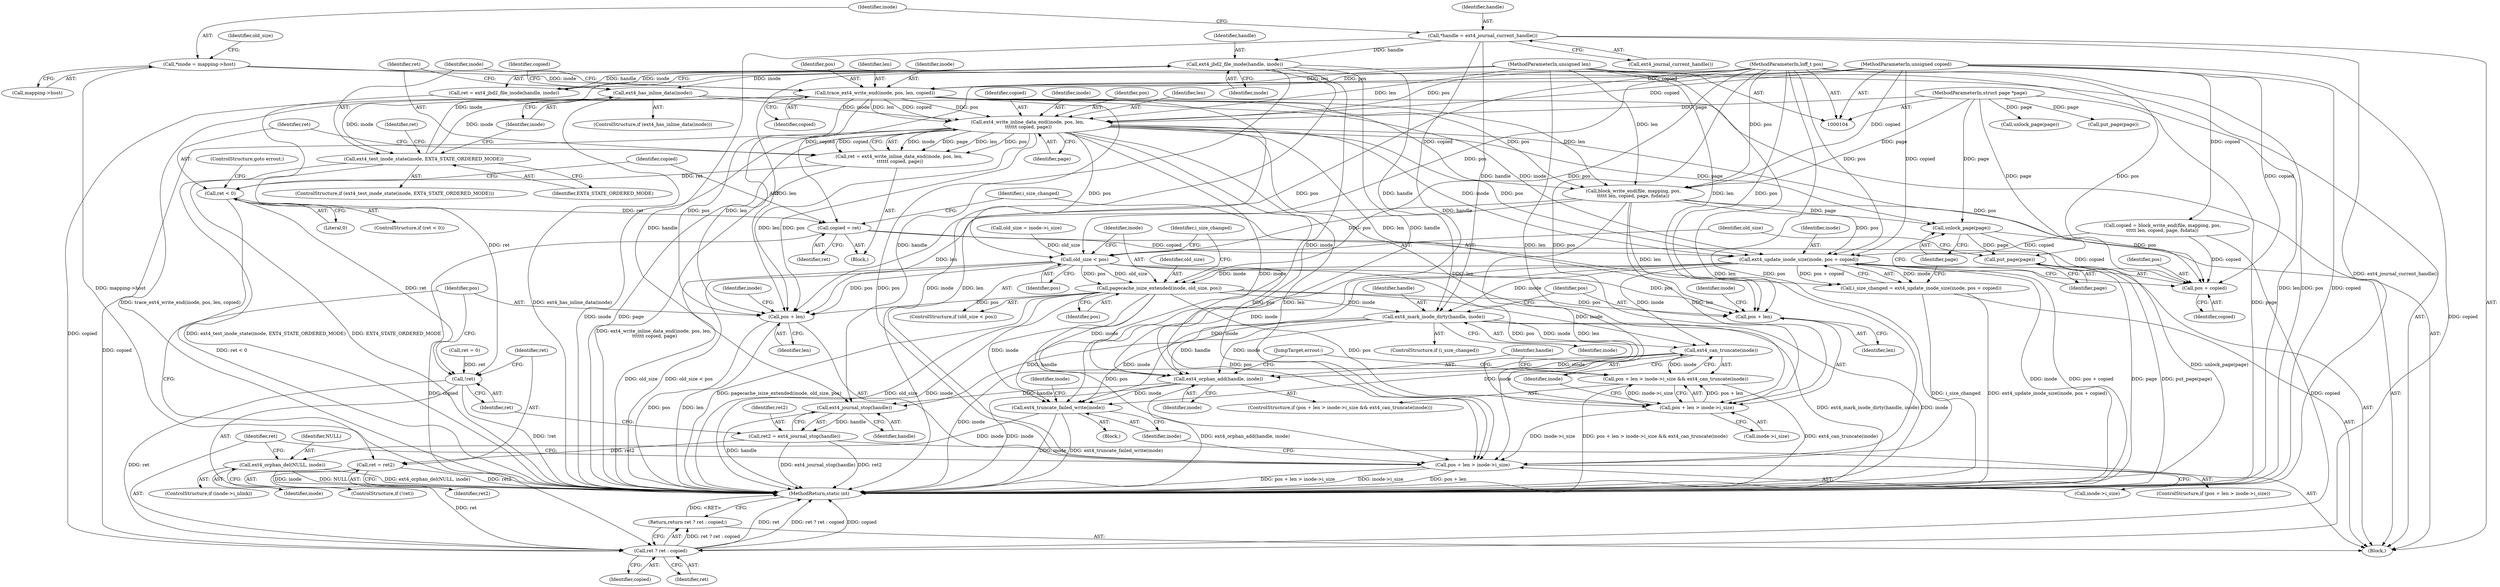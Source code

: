 digraph "1_linux_06bd3c36a733ac27962fea7d6f47168841376824_0@API" {
"1000167" [label="(Call,ext4_write_inline_data_end(inode, pos, len,\n \t\t\t\t\t\t copied, page))"];
"1000162" [label="(Call,ext4_has_inline_data(inode))"];
"1000150" [label="(Call,ext4_jbd2_file_inode(handle, inode))"];
"1000114" [label="(Call,*handle = ext4_journal_current_handle())"];
"1000144" [label="(Call,ext4_test_inode_state(inode, EXT4_STATE_ORDERED_MODE))"];
"1000138" [label="(Call,trace_ext4_write_end(inode, pos, len, copied))"];
"1000118" [label="(Call,*inode = mapping->host)"];
"1000107" [label="(MethodParameterIn,loff_t pos)"];
"1000108" [label="(MethodParameterIn,unsigned len)"];
"1000109" [label="(MethodParameterIn,unsigned copied)"];
"1000110" [label="(MethodParameterIn,struct page *page)"];
"1000165" [label="(Call,ret = ext4_write_inline_data_end(inode, pos, len,\n \t\t\t\t\t\t copied, page))"];
"1000174" [label="(Call,ret < 0)"];
"1000178" [label="(Call,copied = ret)"];
"1000194" [label="(Call,ext4_update_inode_size(inode, pos + copied))"];
"1000192" [label="(Call,i_size_changed = ext4_update_inode_size(inode, pos + copied))"];
"1000207" [label="(Call,pagecache_isize_extended(inode, old_size, pos))"];
"1000213" [label="(Call,ext4_mark_inode_dirty(handle, inode))"];
"1000225" [label="(Call,ext4_can_truncate(inode))"];
"1000217" [label="(Call,pos + len > inode->i_size && ext4_can_truncate(inode))"];
"1000227" [label="(Call,ext4_orphan_add(handle, inode))"];
"1000233" [label="(Call,ext4_journal_stop(handle))"];
"1000231" [label="(Call,ret2 = ext4_journal_stop(handle))"];
"1000238" [label="(Call,ret = ret2)"];
"1000260" [label="(Call,ret ? ret : copied)"];
"1000259" [label="(Return,return ret ? ret : copied;)"];
"1000250" [label="(Call,ext4_truncate_failed_write(inode))"];
"1000256" [label="(Call,ext4_orphan_del(NULL, inode))"];
"1000218" [label="(Call,pos + len > inode->i_size)"];
"1000242" [label="(Call,pos + len > inode->i_size)"];
"1000219" [label="(Call,pos + len)"];
"1000243" [label="(Call,pos + len)"];
"1000196" [label="(Call,pos + copied)"];
"1000236" [label="(Call,!ret)"];
"1000199" [label="(Call,unlock_page(page))"];
"1000201" [label="(Call,put_page(page))"];
"1000204" [label="(Call,old_size < pos)"];
"1000251" [label="(Identifier,inode)"];
"1000230" [label="(JumpTarget,errout:)"];
"1000114" [label="(Call,*handle = ext4_journal_current_handle())"];
"1000124" [label="(Call,old_size = inode->i_size)"];
"1000184" [label="(Call,block_write_end(file, mapping, pos,\n\t\t\t\t\t len, copied, page, fsdata))"];
"1000171" [label="(Identifier,copied)"];
"1000107" [label="(MethodParameterIn,loff_t pos)"];
"1000232" [label="(Identifier,ret2)"];
"1000222" [label="(Call,inode->i_size)"];
"1000256" [label="(Call,ext4_orphan_del(NULL, inode))"];
"1000141" [label="(Identifier,len)"];
"1000206" [label="(Identifier,pos)"];
"1000258" [label="(Identifier,inode)"];
"1000125" [label="(Identifier,old_size)"];
"1000252" [label="(ControlStructure,if (inode->i_nlink))"];
"1000199" [label="(Call,unlock_page(page))"];
"1000202" [label="(Identifier,page)"];
"1000214" [label="(Identifier,handle)"];
"1000151" [label="(Identifier,handle)"];
"1000130" [label="(Call,ret = 0)"];
"1000176" [label="(Literal,0)"];
"1000172" [label="(Identifier,page)"];
"1000150" [label="(Call,ext4_jbd2_file_inode(handle, inode))"];
"1000229" [label="(Identifier,inode)"];
"1000209" [label="(Identifier,old_size)"];
"1000145" [label="(Identifier,inode)"];
"1000167" [label="(Call,ext4_write_inline_data_end(inode, pos, len,\n \t\t\t\t\t\t copied, page))"];
"1000241" [label="(ControlStructure,if (pos + len > inode->i_size))"];
"1000215" [label="(Identifier,inode)"];
"1000196" [label="(Call,pos + copied)"];
"1000192" [label="(Call,i_size_changed = ext4_update_inode_size(inode, pos + copied))"];
"1000234" [label="(Identifier,handle)"];
"1000168" [label="(Identifier,inode)"];
"1000236" [label="(Call,!ret)"];
"1000177" [label="(ControlStructure,goto errout;)"];
"1000144" [label="(Call,ext4_test_inode_state(inode, EXT4_STATE_ORDERED_MODE))"];
"1000263" [label="(Identifier,copied)"];
"1000195" [label="(Identifier,inode)"];
"1000194" [label="(Call,ext4_update_inode_size(inode, pos + copied))"];
"1000198" [label="(Identifier,copied)"];
"1000231" [label="(Call,ret2 = ext4_journal_stop(handle))"];
"1000239" [label="(Identifier,ret)"];
"1000143" [label="(ControlStructure,if (ext4_test_inode_state(inode, EXT4_STATE_ORDERED_MODE)))"];
"1000161" [label="(ControlStructure,if (ext4_has_inline_data(inode)))"];
"1000164" [label="(Block,)"];
"1000197" [label="(Identifier,pos)"];
"1000213" [label="(Call,ext4_mark_inode_dirty(handle, inode))"];
"1000204" [label="(Call,old_size < pos)"];
"1000119" [label="(Identifier,inode)"];
"1000219" [label="(Call,pos + len)"];
"1000162" [label="(Call,ext4_has_inline_data(inode))"];
"1000260" [label="(Call,ret ? ret : copied)"];
"1000165" [label="(Call,ret = ext4_write_inline_data_end(inode, pos, len,\n \t\t\t\t\t\t copied, page))"];
"1000226" [label="(Identifier,inode)"];
"1000152" [label="(Identifier,inode)"];
"1000240" [label="(Identifier,ret2)"];
"1000212" [label="(Identifier,i_size_changed)"];
"1000146" [label="(Identifier,EXT4_STATE_ORDERED_MODE)"];
"1000120" [label="(Call,mapping->host)"];
"1000208" [label="(Identifier,inode)"];
"1000116" [label="(Call,ext4_journal_current_handle())"];
"1000112" [label="(Block,)"];
"1000249" [label="(Block,)"];
"1000218" [label="(Call,pos + len > inode->i_size)"];
"1000228" [label="(Identifier,handle)"];
"1000225" [label="(Call,ext4_can_truncate(inode))"];
"1000244" [label="(Identifier,pos)"];
"1000261" [label="(Identifier,ret)"];
"1000149" [label="(Identifier,ret)"];
"1000233" [label="(Call,ext4_journal_stop(handle))"];
"1000142" [label="(Identifier,copied)"];
"1000183" [label="(Identifier,copied)"];
"1000207" [label="(Call,pagecache_isize_extended(inode, old_size, pos))"];
"1000110" [label="(MethodParameterIn,struct page *page)"];
"1000169" [label="(Identifier,pos)"];
"1000158" [label="(Call,put_page(page))"];
"1000166" [label="(Identifier,ret)"];
"1000235" [label="(ControlStructure,if (!ret))"];
"1000221" [label="(Identifier,len)"];
"1000148" [label="(Call,ret = ext4_jbd2_file_inode(handle, inode))"];
"1000193" [label="(Identifier,i_size_changed)"];
"1000220" [label="(Identifier,pos)"];
"1000238" [label="(Call,ret = ret2)"];
"1000245" [label="(Identifier,len)"];
"1000246" [label="(Call,inode->i_size)"];
"1000262" [label="(Identifier,ret)"];
"1000139" [label="(Identifier,inode)"];
"1000175" [label="(Identifier,ret)"];
"1000259" [label="(Return,return ret ? ret : copied;)"];
"1000257" [label="(Identifier,NULL)"];
"1000250" [label="(Call,ext4_truncate_failed_write(inode))"];
"1000108" [label="(MethodParameterIn,unsigned len)"];
"1000242" [label="(Call,pos + len > inode->i_size)"];
"1000200" [label="(Identifier,page)"];
"1000201" [label="(Call,put_page(page))"];
"1000210" [label="(Identifier,pos)"];
"1000179" [label="(Identifier,copied)"];
"1000178" [label="(Call,copied = ret)"];
"1000237" [label="(Identifier,ret)"];
"1000163" [label="(Identifier,inode)"];
"1000264" [label="(MethodReturn,static int)"];
"1000118" [label="(Call,*inode = mapping->host)"];
"1000223" [label="(Identifier,inode)"];
"1000138" [label="(Call,trace_ext4_write_end(inode, pos, len, copied))"];
"1000227" [label="(Call,ext4_orphan_add(handle, inode))"];
"1000180" [label="(Identifier,ret)"];
"1000216" [label="(ControlStructure,if (pos + len > inode->i_size && ext4_can_truncate(inode)))"];
"1000140" [label="(Identifier,pos)"];
"1000205" [label="(Identifier,old_size)"];
"1000156" [label="(Call,unlock_page(page))"];
"1000203" [label="(ControlStructure,if (old_size < pos))"];
"1000243" [label="(Call,pos + len)"];
"1000109" [label="(MethodParameterIn,unsigned copied)"];
"1000170" [label="(Identifier,len)"];
"1000174" [label="(Call,ret < 0)"];
"1000254" [label="(Identifier,inode)"];
"1000211" [label="(ControlStructure,if (i_size_changed))"];
"1000247" [label="(Identifier,inode)"];
"1000173" [label="(ControlStructure,if (ret < 0))"];
"1000115" [label="(Identifier,handle)"];
"1000217" [label="(Call,pos + len > inode->i_size && ext4_can_truncate(inode))"];
"1000182" [label="(Call,copied = block_write_end(file, mapping, pos,\n\t\t\t\t\t len, copied, page, fsdata))"];
"1000167" -> "1000165"  [label="AST: "];
"1000167" -> "1000172"  [label="CFG: "];
"1000168" -> "1000167"  [label="AST: "];
"1000169" -> "1000167"  [label="AST: "];
"1000170" -> "1000167"  [label="AST: "];
"1000171" -> "1000167"  [label="AST: "];
"1000172" -> "1000167"  [label="AST: "];
"1000165" -> "1000167"  [label="CFG: "];
"1000167" -> "1000264"  [label="DDG: inode"];
"1000167" -> "1000264"  [label="DDG: page"];
"1000167" -> "1000165"  [label="DDG: inode"];
"1000167" -> "1000165"  [label="DDG: page"];
"1000167" -> "1000165"  [label="DDG: len"];
"1000167" -> "1000165"  [label="DDG: pos"];
"1000167" -> "1000165"  [label="DDG: copied"];
"1000162" -> "1000167"  [label="DDG: inode"];
"1000138" -> "1000167"  [label="DDG: pos"];
"1000138" -> "1000167"  [label="DDG: len"];
"1000138" -> "1000167"  [label="DDG: copied"];
"1000107" -> "1000167"  [label="DDG: pos"];
"1000108" -> "1000167"  [label="DDG: len"];
"1000109" -> "1000167"  [label="DDG: copied"];
"1000110" -> "1000167"  [label="DDG: page"];
"1000167" -> "1000194"  [label="DDG: inode"];
"1000167" -> "1000194"  [label="DDG: pos"];
"1000167" -> "1000196"  [label="DDG: pos"];
"1000167" -> "1000199"  [label="DDG: page"];
"1000167" -> "1000204"  [label="DDG: pos"];
"1000167" -> "1000218"  [label="DDG: len"];
"1000167" -> "1000219"  [label="DDG: len"];
"1000167" -> "1000242"  [label="DDG: pos"];
"1000167" -> "1000242"  [label="DDG: len"];
"1000167" -> "1000243"  [label="DDG: pos"];
"1000167" -> "1000243"  [label="DDG: len"];
"1000167" -> "1000250"  [label="DDG: inode"];
"1000167" -> "1000260"  [label="DDG: copied"];
"1000162" -> "1000161"  [label="AST: "];
"1000162" -> "1000163"  [label="CFG: "];
"1000163" -> "1000162"  [label="AST: "];
"1000166" -> "1000162"  [label="CFG: "];
"1000183" -> "1000162"  [label="CFG: "];
"1000162" -> "1000264"  [label="DDG: ext4_has_inline_data(inode)"];
"1000150" -> "1000162"  [label="DDG: inode"];
"1000144" -> "1000162"  [label="DDG: inode"];
"1000162" -> "1000194"  [label="DDG: inode"];
"1000150" -> "1000148"  [label="AST: "];
"1000150" -> "1000152"  [label="CFG: "];
"1000151" -> "1000150"  [label="AST: "];
"1000152" -> "1000150"  [label="AST: "];
"1000148" -> "1000150"  [label="CFG: "];
"1000150" -> "1000264"  [label="DDG: inode"];
"1000150" -> "1000148"  [label="DDG: handle"];
"1000150" -> "1000148"  [label="DDG: inode"];
"1000114" -> "1000150"  [label="DDG: handle"];
"1000144" -> "1000150"  [label="DDG: inode"];
"1000150" -> "1000213"  [label="DDG: handle"];
"1000150" -> "1000227"  [label="DDG: handle"];
"1000150" -> "1000233"  [label="DDG: handle"];
"1000150" -> "1000250"  [label="DDG: inode"];
"1000114" -> "1000112"  [label="AST: "];
"1000114" -> "1000116"  [label="CFG: "];
"1000115" -> "1000114"  [label="AST: "];
"1000116" -> "1000114"  [label="AST: "];
"1000119" -> "1000114"  [label="CFG: "];
"1000114" -> "1000264"  [label="DDG: ext4_journal_current_handle()"];
"1000114" -> "1000213"  [label="DDG: handle"];
"1000114" -> "1000227"  [label="DDG: handle"];
"1000114" -> "1000233"  [label="DDG: handle"];
"1000144" -> "1000143"  [label="AST: "];
"1000144" -> "1000146"  [label="CFG: "];
"1000145" -> "1000144"  [label="AST: "];
"1000146" -> "1000144"  [label="AST: "];
"1000149" -> "1000144"  [label="CFG: "];
"1000163" -> "1000144"  [label="CFG: "];
"1000144" -> "1000264"  [label="DDG: ext4_test_inode_state(inode, EXT4_STATE_ORDERED_MODE)"];
"1000144" -> "1000264"  [label="DDG: EXT4_STATE_ORDERED_MODE"];
"1000138" -> "1000144"  [label="DDG: inode"];
"1000138" -> "1000112"  [label="AST: "];
"1000138" -> "1000142"  [label="CFG: "];
"1000139" -> "1000138"  [label="AST: "];
"1000140" -> "1000138"  [label="AST: "];
"1000141" -> "1000138"  [label="AST: "];
"1000142" -> "1000138"  [label="AST: "];
"1000145" -> "1000138"  [label="CFG: "];
"1000138" -> "1000264"  [label="DDG: trace_ext4_write_end(inode, pos, len, copied)"];
"1000118" -> "1000138"  [label="DDG: inode"];
"1000107" -> "1000138"  [label="DDG: pos"];
"1000108" -> "1000138"  [label="DDG: len"];
"1000109" -> "1000138"  [label="DDG: copied"];
"1000138" -> "1000184"  [label="DDG: pos"];
"1000138" -> "1000184"  [label="DDG: len"];
"1000138" -> "1000184"  [label="DDG: copied"];
"1000138" -> "1000242"  [label="DDG: pos"];
"1000138" -> "1000242"  [label="DDG: len"];
"1000138" -> "1000243"  [label="DDG: pos"];
"1000138" -> "1000243"  [label="DDG: len"];
"1000138" -> "1000260"  [label="DDG: copied"];
"1000118" -> "1000112"  [label="AST: "];
"1000118" -> "1000120"  [label="CFG: "];
"1000119" -> "1000118"  [label="AST: "];
"1000120" -> "1000118"  [label="AST: "];
"1000125" -> "1000118"  [label="CFG: "];
"1000118" -> "1000264"  [label="DDG: mapping->host"];
"1000107" -> "1000104"  [label="AST: "];
"1000107" -> "1000264"  [label="DDG: pos"];
"1000107" -> "1000184"  [label="DDG: pos"];
"1000107" -> "1000194"  [label="DDG: pos"];
"1000107" -> "1000196"  [label="DDG: pos"];
"1000107" -> "1000204"  [label="DDG: pos"];
"1000107" -> "1000207"  [label="DDG: pos"];
"1000107" -> "1000218"  [label="DDG: pos"];
"1000107" -> "1000219"  [label="DDG: pos"];
"1000107" -> "1000242"  [label="DDG: pos"];
"1000107" -> "1000243"  [label="DDG: pos"];
"1000108" -> "1000104"  [label="AST: "];
"1000108" -> "1000264"  [label="DDG: len"];
"1000108" -> "1000184"  [label="DDG: len"];
"1000108" -> "1000218"  [label="DDG: len"];
"1000108" -> "1000219"  [label="DDG: len"];
"1000108" -> "1000242"  [label="DDG: len"];
"1000108" -> "1000243"  [label="DDG: len"];
"1000109" -> "1000104"  [label="AST: "];
"1000109" -> "1000264"  [label="DDG: copied"];
"1000109" -> "1000178"  [label="DDG: copied"];
"1000109" -> "1000182"  [label="DDG: copied"];
"1000109" -> "1000184"  [label="DDG: copied"];
"1000109" -> "1000194"  [label="DDG: copied"];
"1000109" -> "1000196"  [label="DDG: copied"];
"1000109" -> "1000260"  [label="DDG: copied"];
"1000110" -> "1000104"  [label="AST: "];
"1000110" -> "1000264"  [label="DDG: page"];
"1000110" -> "1000156"  [label="DDG: page"];
"1000110" -> "1000158"  [label="DDG: page"];
"1000110" -> "1000184"  [label="DDG: page"];
"1000110" -> "1000199"  [label="DDG: page"];
"1000110" -> "1000201"  [label="DDG: page"];
"1000165" -> "1000164"  [label="AST: "];
"1000166" -> "1000165"  [label="AST: "];
"1000175" -> "1000165"  [label="CFG: "];
"1000165" -> "1000264"  [label="DDG: ext4_write_inline_data_end(inode, pos, len,\n \t\t\t\t\t\t copied, page)"];
"1000165" -> "1000174"  [label="DDG: ret"];
"1000174" -> "1000173"  [label="AST: "];
"1000174" -> "1000176"  [label="CFG: "];
"1000175" -> "1000174"  [label="AST: "];
"1000176" -> "1000174"  [label="AST: "];
"1000177" -> "1000174"  [label="CFG: "];
"1000179" -> "1000174"  [label="CFG: "];
"1000174" -> "1000264"  [label="DDG: ret < 0"];
"1000174" -> "1000178"  [label="DDG: ret"];
"1000174" -> "1000236"  [label="DDG: ret"];
"1000178" -> "1000164"  [label="AST: "];
"1000178" -> "1000180"  [label="CFG: "];
"1000179" -> "1000178"  [label="AST: "];
"1000180" -> "1000178"  [label="AST: "];
"1000193" -> "1000178"  [label="CFG: "];
"1000178" -> "1000194"  [label="DDG: copied"];
"1000178" -> "1000196"  [label="DDG: copied"];
"1000178" -> "1000260"  [label="DDG: copied"];
"1000194" -> "1000192"  [label="AST: "];
"1000194" -> "1000196"  [label="CFG: "];
"1000195" -> "1000194"  [label="AST: "];
"1000196" -> "1000194"  [label="AST: "];
"1000192" -> "1000194"  [label="CFG: "];
"1000194" -> "1000264"  [label="DDG: inode"];
"1000194" -> "1000264"  [label="DDG: pos + copied"];
"1000194" -> "1000192"  [label="DDG: inode"];
"1000194" -> "1000192"  [label="DDG: pos + copied"];
"1000184" -> "1000194"  [label="DDG: pos"];
"1000182" -> "1000194"  [label="DDG: copied"];
"1000194" -> "1000207"  [label="DDG: inode"];
"1000194" -> "1000213"  [label="DDG: inode"];
"1000194" -> "1000225"  [label="DDG: inode"];
"1000194" -> "1000227"  [label="DDG: inode"];
"1000194" -> "1000250"  [label="DDG: inode"];
"1000192" -> "1000112"  [label="AST: "];
"1000193" -> "1000192"  [label="AST: "];
"1000200" -> "1000192"  [label="CFG: "];
"1000192" -> "1000264"  [label="DDG: ext4_update_inode_size(inode, pos + copied)"];
"1000192" -> "1000264"  [label="DDG: i_size_changed"];
"1000207" -> "1000203"  [label="AST: "];
"1000207" -> "1000210"  [label="CFG: "];
"1000208" -> "1000207"  [label="AST: "];
"1000209" -> "1000207"  [label="AST: "];
"1000210" -> "1000207"  [label="AST: "];
"1000212" -> "1000207"  [label="CFG: "];
"1000207" -> "1000264"  [label="DDG: pagecache_isize_extended(inode, old_size, pos)"];
"1000207" -> "1000264"  [label="DDG: old_size"];
"1000207" -> "1000264"  [label="DDG: inode"];
"1000204" -> "1000207"  [label="DDG: old_size"];
"1000204" -> "1000207"  [label="DDG: pos"];
"1000207" -> "1000213"  [label="DDG: inode"];
"1000207" -> "1000218"  [label="DDG: pos"];
"1000207" -> "1000219"  [label="DDG: pos"];
"1000207" -> "1000225"  [label="DDG: inode"];
"1000207" -> "1000227"  [label="DDG: inode"];
"1000207" -> "1000242"  [label="DDG: pos"];
"1000207" -> "1000243"  [label="DDG: pos"];
"1000207" -> "1000250"  [label="DDG: inode"];
"1000213" -> "1000211"  [label="AST: "];
"1000213" -> "1000215"  [label="CFG: "];
"1000214" -> "1000213"  [label="AST: "];
"1000215" -> "1000213"  [label="AST: "];
"1000220" -> "1000213"  [label="CFG: "];
"1000213" -> "1000264"  [label="DDG: ext4_mark_inode_dirty(handle, inode)"];
"1000213" -> "1000264"  [label="DDG: inode"];
"1000213" -> "1000225"  [label="DDG: inode"];
"1000213" -> "1000227"  [label="DDG: handle"];
"1000213" -> "1000227"  [label="DDG: inode"];
"1000213" -> "1000233"  [label="DDG: handle"];
"1000213" -> "1000250"  [label="DDG: inode"];
"1000225" -> "1000217"  [label="AST: "];
"1000225" -> "1000226"  [label="CFG: "];
"1000226" -> "1000225"  [label="AST: "];
"1000217" -> "1000225"  [label="CFG: "];
"1000225" -> "1000264"  [label="DDG: inode"];
"1000225" -> "1000217"  [label="DDG: inode"];
"1000225" -> "1000227"  [label="DDG: inode"];
"1000225" -> "1000250"  [label="DDG: inode"];
"1000217" -> "1000216"  [label="AST: "];
"1000217" -> "1000218"  [label="CFG: "];
"1000218" -> "1000217"  [label="AST: "];
"1000228" -> "1000217"  [label="CFG: "];
"1000230" -> "1000217"  [label="CFG: "];
"1000217" -> "1000264"  [label="DDG: ext4_can_truncate(inode)"];
"1000217" -> "1000264"  [label="DDG: pos + len > inode->i_size && ext4_can_truncate(inode)"];
"1000218" -> "1000217"  [label="DDG: pos + len"];
"1000218" -> "1000217"  [label="DDG: inode->i_size"];
"1000227" -> "1000216"  [label="AST: "];
"1000227" -> "1000229"  [label="CFG: "];
"1000228" -> "1000227"  [label="AST: "];
"1000229" -> "1000227"  [label="AST: "];
"1000230" -> "1000227"  [label="CFG: "];
"1000227" -> "1000264"  [label="DDG: ext4_orphan_add(handle, inode)"];
"1000227" -> "1000264"  [label="DDG: inode"];
"1000227" -> "1000233"  [label="DDG: handle"];
"1000227" -> "1000250"  [label="DDG: inode"];
"1000233" -> "1000231"  [label="AST: "];
"1000233" -> "1000234"  [label="CFG: "];
"1000234" -> "1000233"  [label="AST: "];
"1000231" -> "1000233"  [label="CFG: "];
"1000233" -> "1000264"  [label="DDG: handle"];
"1000233" -> "1000231"  [label="DDG: handle"];
"1000231" -> "1000112"  [label="AST: "];
"1000232" -> "1000231"  [label="AST: "];
"1000237" -> "1000231"  [label="CFG: "];
"1000231" -> "1000264"  [label="DDG: ext4_journal_stop(handle)"];
"1000231" -> "1000264"  [label="DDG: ret2"];
"1000231" -> "1000238"  [label="DDG: ret2"];
"1000238" -> "1000235"  [label="AST: "];
"1000238" -> "1000240"  [label="CFG: "];
"1000239" -> "1000238"  [label="AST: "];
"1000240" -> "1000238"  [label="AST: "];
"1000244" -> "1000238"  [label="CFG: "];
"1000238" -> "1000264"  [label="DDG: ret2"];
"1000238" -> "1000260"  [label="DDG: ret"];
"1000260" -> "1000259"  [label="AST: "];
"1000260" -> "1000262"  [label="CFG: "];
"1000260" -> "1000263"  [label="CFG: "];
"1000261" -> "1000260"  [label="AST: "];
"1000262" -> "1000260"  [label="AST: "];
"1000263" -> "1000260"  [label="AST: "];
"1000259" -> "1000260"  [label="CFG: "];
"1000260" -> "1000264"  [label="DDG: ret"];
"1000260" -> "1000264"  [label="DDG: ret ? ret : copied"];
"1000260" -> "1000264"  [label="DDG: copied"];
"1000260" -> "1000259"  [label="DDG: ret ? ret : copied"];
"1000236" -> "1000260"  [label="DDG: ret"];
"1000182" -> "1000260"  [label="DDG: copied"];
"1000259" -> "1000112"  [label="AST: "];
"1000264" -> "1000259"  [label="CFG: "];
"1000259" -> "1000264"  [label="DDG: <RET>"];
"1000250" -> "1000249"  [label="AST: "];
"1000250" -> "1000251"  [label="CFG: "];
"1000251" -> "1000250"  [label="AST: "];
"1000254" -> "1000250"  [label="CFG: "];
"1000250" -> "1000264"  [label="DDG: inode"];
"1000250" -> "1000264"  [label="DDG: ext4_truncate_failed_write(inode)"];
"1000250" -> "1000256"  [label="DDG: inode"];
"1000256" -> "1000252"  [label="AST: "];
"1000256" -> "1000258"  [label="CFG: "];
"1000257" -> "1000256"  [label="AST: "];
"1000258" -> "1000256"  [label="AST: "];
"1000261" -> "1000256"  [label="CFG: "];
"1000256" -> "1000264"  [label="DDG: inode"];
"1000256" -> "1000264"  [label="DDG: NULL"];
"1000256" -> "1000264"  [label="DDG: ext4_orphan_del(NULL, inode)"];
"1000218" -> "1000222"  [label="CFG: "];
"1000219" -> "1000218"  [label="AST: "];
"1000222" -> "1000218"  [label="AST: "];
"1000226" -> "1000218"  [label="CFG: "];
"1000204" -> "1000218"  [label="DDG: pos"];
"1000184" -> "1000218"  [label="DDG: len"];
"1000218" -> "1000242"  [label="DDG: inode->i_size"];
"1000242" -> "1000241"  [label="AST: "];
"1000242" -> "1000246"  [label="CFG: "];
"1000243" -> "1000242"  [label="AST: "];
"1000246" -> "1000242"  [label="AST: "];
"1000251" -> "1000242"  [label="CFG: "];
"1000261" -> "1000242"  [label="CFG: "];
"1000242" -> "1000264"  [label="DDG: pos + len > inode->i_size"];
"1000242" -> "1000264"  [label="DDG: inode->i_size"];
"1000242" -> "1000264"  [label="DDG: pos + len"];
"1000204" -> "1000242"  [label="DDG: pos"];
"1000184" -> "1000242"  [label="DDG: len"];
"1000219" -> "1000221"  [label="CFG: "];
"1000220" -> "1000219"  [label="AST: "];
"1000221" -> "1000219"  [label="AST: "];
"1000223" -> "1000219"  [label="CFG: "];
"1000204" -> "1000219"  [label="DDG: pos"];
"1000184" -> "1000219"  [label="DDG: len"];
"1000243" -> "1000245"  [label="CFG: "];
"1000244" -> "1000243"  [label="AST: "];
"1000245" -> "1000243"  [label="AST: "];
"1000247" -> "1000243"  [label="CFG: "];
"1000243" -> "1000264"  [label="DDG: pos"];
"1000243" -> "1000264"  [label="DDG: len"];
"1000204" -> "1000243"  [label="DDG: pos"];
"1000184" -> "1000243"  [label="DDG: len"];
"1000196" -> "1000198"  [label="CFG: "];
"1000197" -> "1000196"  [label="AST: "];
"1000198" -> "1000196"  [label="AST: "];
"1000184" -> "1000196"  [label="DDG: pos"];
"1000182" -> "1000196"  [label="DDG: copied"];
"1000236" -> "1000235"  [label="AST: "];
"1000236" -> "1000237"  [label="CFG: "];
"1000237" -> "1000236"  [label="AST: "];
"1000239" -> "1000236"  [label="CFG: "];
"1000244" -> "1000236"  [label="CFG: "];
"1000236" -> "1000264"  [label="DDG: !ret"];
"1000148" -> "1000236"  [label="DDG: ret"];
"1000130" -> "1000236"  [label="DDG: ret"];
"1000199" -> "1000112"  [label="AST: "];
"1000199" -> "1000200"  [label="CFG: "];
"1000200" -> "1000199"  [label="AST: "];
"1000202" -> "1000199"  [label="CFG: "];
"1000199" -> "1000264"  [label="DDG: unlock_page(page)"];
"1000184" -> "1000199"  [label="DDG: page"];
"1000199" -> "1000201"  [label="DDG: page"];
"1000201" -> "1000112"  [label="AST: "];
"1000201" -> "1000202"  [label="CFG: "];
"1000202" -> "1000201"  [label="AST: "];
"1000205" -> "1000201"  [label="CFG: "];
"1000201" -> "1000264"  [label="DDG: put_page(page)"];
"1000201" -> "1000264"  [label="DDG: page"];
"1000204" -> "1000203"  [label="AST: "];
"1000204" -> "1000206"  [label="CFG: "];
"1000205" -> "1000204"  [label="AST: "];
"1000206" -> "1000204"  [label="AST: "];
"1000208" -> "1000204"  [label="CFG: "];
"1000212" -> "1000204"  [label="CFG: "];
"1000204" -> "1000264"  [label="DDG: old_size"];
"1000204" -> "1000264"  [label="DDG: old_size < pos"];
"1000124" -> "1000204"  [label="DDG: old_size"];
"1000184" -> "1000204"  [label="DDG: pos"];
}
